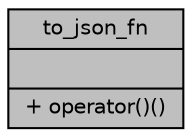 digraph "to_json_fn"
{
 // LATEX_PDF_SIZE
  edge [fontname="Helvetica",fontsize="10",labelfontname="Helvetica",labelfontsize="10"];
  node [fontname="Helvetica",fontsize="10",shape=record];
  Node1 [label="{to_json_fn\n||+ operator()()\l}",height=0.2,width=0.4,color="black", fillcolor="grey75", style="filled", fontcolor="black",tooltip=" "];
}
